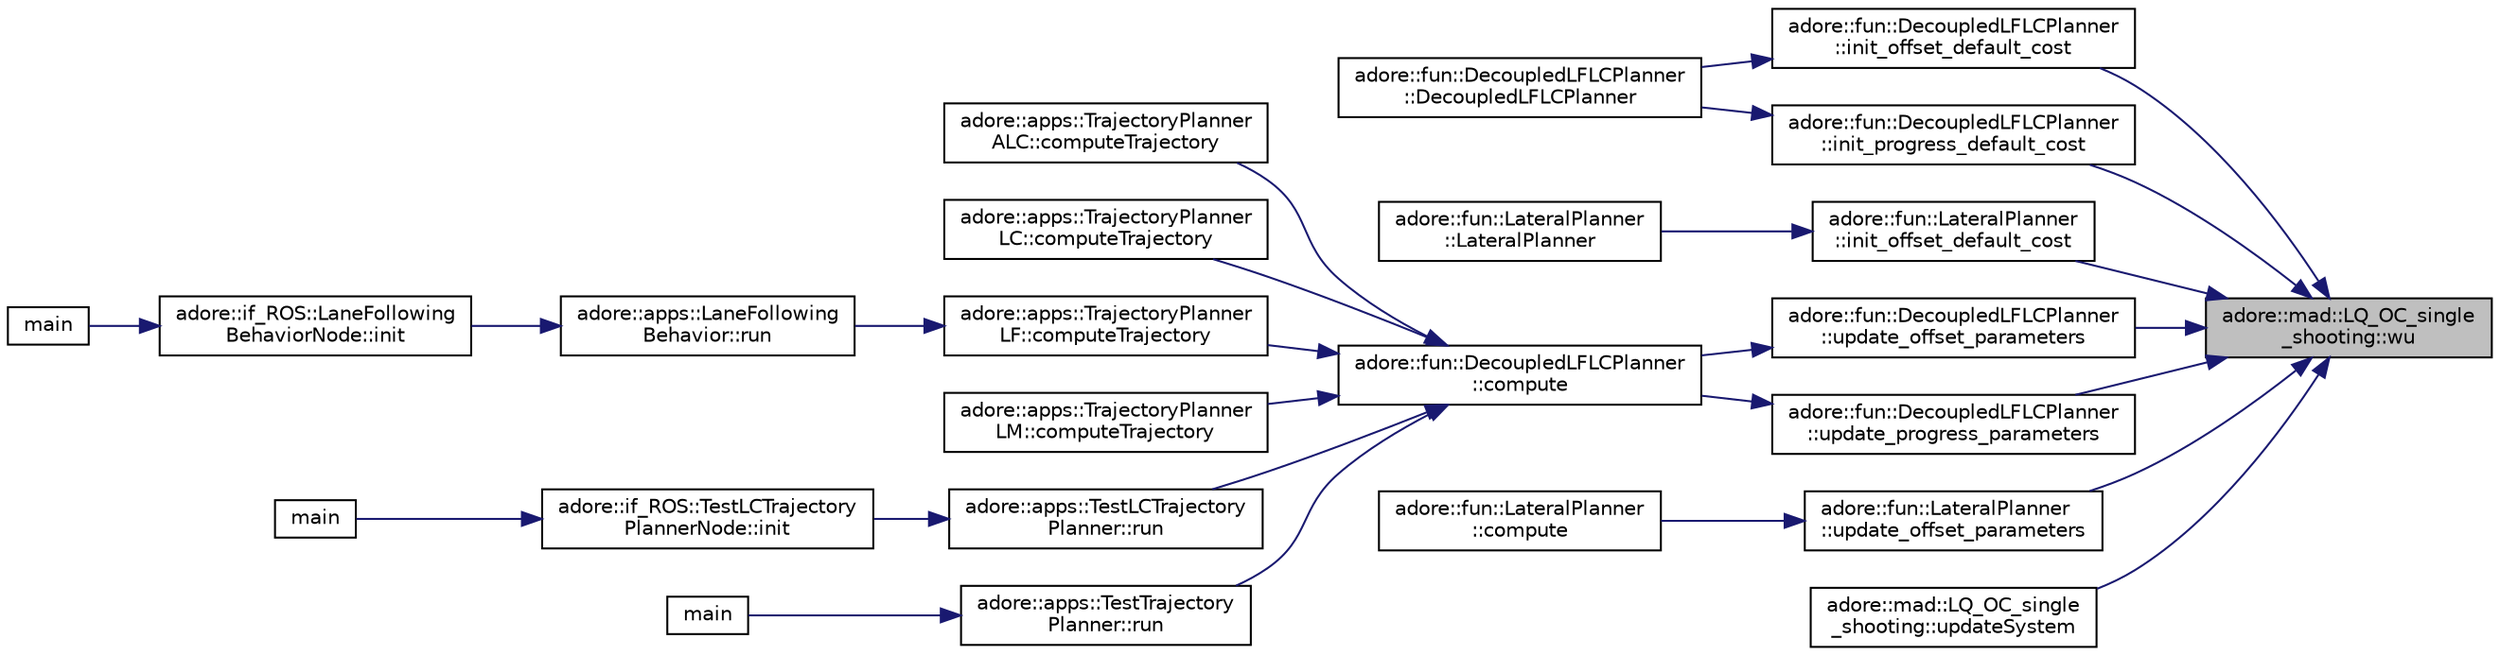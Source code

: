 digraph "adore::mad::LQ_OC_single_shooting::wu"
{
 // LATEX_PDF_SIZE
  edge [fontname="Helvetica",fontsize="10",labelfontname="Helvetica",labelfontsize="10"];
  node [fontname="Helvetica",fontsize="10",shape=record];
  rankdir="RL";
  Node1 [label="adore::mad::LQ_OC_single\l_shooting::wu",height=0.2,width=0.4,color="black", fillcolor="grey75", style="filled", fontcolor="black",tooltip=" "];
  Node1 -> Node2 [dir="back",color="midnightblue",fontsize="10",style="solid",fontname="Helvetica"];
  Node2 [label="adore::fun::DecoupledLFLCPlanner\l::init_offset_default_cost",height=0.2,width=0.4,color="black", fillcolor="white", style="filled",URL="$classadore_1_1fun_1_1DecoupledLFLCPlanner.html#a2beeab50a2e9d161d2c33e9e6bb80b93",tooltip=" "];
  Node2 -> Node3 [dir="back",color="midnightblue",fontsize="10",style="solid",fontname="Helvetica"];
  Node3 [label="adore::fun::DecoupledLFLCPlanner\l::DecoupledLFLCPlanner",height=0.2,width=0.4,color="black", fillcolor="white", style="filled",URL="$classadore_1_1fun_1_1DecoupledLFLCPlanner.html#a48daa2422de3dce279401ad9432cf539",tooltip=" "];
  Node1 -> Node4 [dir="back",color="midnightblue",fontsize="10",style="solid",fontname="Helvetica"];
  Node4 [label="adore::fun::LateralPlanner\l::init_offset_default_cost",height=0.2,width=0.4,color="black", fillcolor="white", style="filled",URL="$classadore_1_1fun_1_1LateralPlanner.html#a42e90b6655932b03065bf8e73849764c",tooltip=" "];
  Node4 -> Node5 [dir="back",color="midnightblue",fontsize="10",style="solid",fontname="Helvetica"];
  Node5 [label="adore::fun::LateralPlanner\l::LateralPlanner",height=0.2,width=0.4,color="black", fillcolor="white", style="filled",URL="$classadore_1_1fun_1_1LateralPlanner.html#a13c5f27fb292e744d4f8bb8754b9935d",tooltip=" "];
  Node1 -> Node6 [dir="back",color="midnightblue",fontsize="10",style="solid",fontname="Helvetica"];
  Node6 [label="adore::fun::DecoupledLFLCPlanner\l::init_progress_default_cost",height=0.2,width=0.4,color="black", fillcolor="white", style="filled",URL="$classadore_1_1fun_1_1DecoupledLFLCPlanner.html#a371bd286a2542252721e7eb1e81eb954",tooltip=" "];
  Node6 -> Node3 [dir="back",color="midnightblue",fontsize="10",style="solid",fontname="Helvetica"];
  Node1 -> Node7 [dir="back",color="midnightblue",fontsize="10",style="solid",fontname="Helvetica"];
  Node7 [label="adore::fun::DecoupledLFLCPlanner\l::update_offset_parameters",height=0.2,width=0.4,color="black", fillcolor="white", style="filled",URL="$classadore_1_1fun_1_1DecoupledLFLCPlanner.html#a345d8607b4c31d00509fa5a0b7eca580",tooltip=" "];
  Node7 -> Node8 [dir="back",color="midnightblue",fontsize="10",style="solid",fontname="Helvetica"];
  Node8 [label="adore::fun::DecoupledLFLCPlanner\l::compute",height=0.2,width=0.4,color="black", fillcolor="white", style="filled",URL="$classadore_1_1fun_1_1DecoupledLFLCPlanner.html#affba6eeb1071f33bc2abe2b7819f88ab",tooltip=" "];
  Node8 -> Node9 [dir="back",color="midnightblue",fontsize="10",style="solid",fontname="Helvetica"];
  Node9 [label="adore::apps::TrajectoryPlanner\lALC::computeTrajectory",height=0.2,width=0.4,color="black", fillcolor="white", style="filled",URL="$classadore_1_1apps_1_1TrajectoryPlannerALC.html#ac8684dc66c076b07b57f3bb67328314e",tooltip="update data, views and recompute maneuver"];
  Node8 -> Node10 [dir="back",color="midnightblue",fontsize="10",style="solid",fontname="Helvetica"];
  Node10 [label="adore::apps::TrajectoryPlanner\lLC::computeTrajectory",height=0.2,width=0.4,color="black", fillcolor="white", style="filled",URL="$classadore_1_1apps_1_1TrajectoryPlannerLC.html#accad9246ad8f7ab9c45b648c3a70f18a",tooltip="update data, views and recompute maneuver"];
  Node8 -> Node11 [dir="back",color="midnightblue",fontsize="10",style="solid",fontname="Helvetica"];
  Node11 [label="adore::apps::TrajectoryPlanner\lLF::computeTrajectory",height=0.2,width=0.4,color="black", fillcolor="white", style="filled",URL="$classadore_1_1apps_1_1TrajectoryPlannerLF.html#a0f66455260fa8707f58fd45668328d6f",tooltip="update data, views and recompute maneuver"];
  Node11 -> Node12 [dir="back",color="midnightblue",fontsize="10",style="solid",fontname="Helvetica"];
  Node12 [label="adore::apps::LaneFollowing\lBehavior::run",height=0.2,width=0.4,color="black", fillcolor="white", style="filled",URL="$classadore_1_1apps_1_1LaneFollowingBehavior.html#a122fa3811850a5235e3c10f80c8f3e94",tooltip="select initial state and recompute maneuver"];
  Node12 -> Node13 [dir="back",color="midnightblue",fontsize="10",style="solid",fontname="Helvetica"];
  Node13 [label="adore::if_ROS::LaneFollowing\lBehaviorNode::init",height=0.2,width=0.4,color="black", fillcolor="white", style="filled",URL="$classadore_1_1if__ROS_1_1LaneFollowingBehaviorNode.html#a0cb478c2dde1ec76031977170055577a",tooltip=" "];
  Node13 -> Node14 [dir="back",color="midnightblue",fontsize="10",style="solid",fontname="Helvetica"];
  Node14 [label="main",height=0.2,width=0.4,color="black", fillcolor="white", style="filled",URL="$adore__lfbehavior__node_8cpp.html#a3c04138a5bfe5d72780bb7e82a18e627",tooltip=" "];
  Node8 -> Node15 [dir="back",color="midnightblue",fontsize="10",style="solid",fontname="Helvetica"];
  Node15 [label="adore::apps::TrajectoryPlanner\lLM::computeTrajectory",height=0.2,width=0.4,color="black", fillcolor="white", style="filled",URL="$classadore_1_1apps_1_1TrajectoryPlannerLM.html#ab9d92ef8076c4374d81144bda2a81b90",tooltip="update data, views and recompute maneuver"];
  Node8 -> Node16 [dir="back",color="midnightblue",fontsize="10",style="solid",fontname="Helvetica"];
  Node16 [label="adore::apps::TestLCTrajectory\lPlanner::run",height=0.2,width=0.4,color="black", fillcolor="white", style="filled",URL="$classadore_1_1apps_1_1TestLCTrajectoryPlanner.html#ac2912d7058c947a47405a0ce64e5609f",tooltip=" "];
  Node16 -> Node17 [dir="back",color="midnightblue",fontsize="10",style="solid",fontname="Helvetica"];
  Node17 [label="adore::if_ROS::TestLCTrajectory\lPlannerNode::init",height=0.2,width=0.4,color="black", fillcolor="white", style="filled",URL="$classadore_1_1if__ROS_1_1TestLCTrajectoryPlannerNode.html#aadf9b829e6afee6af3219321b72d4d3c",tooltip=" "];
  Node17 -> Node18 [dir="back",color="midnightblue",fontsize="10",style="solid",fontname="Helvetica"];
  Node18 [label="main",height=0.2,width=0.4,color="black", fillcolor="white", style="filled",URL="$test__lc__trajectory__planner__node_8cpp.html#a3c04138a5bfe5d72780bb7e82a18e627",tooltip=" "];
  Node8 -> Node19 [dir="back",color="midnightblue",fontsize="10",style="solid",fontname="Helvetica"];
  Node19 [label="adore::apps::TestTrajectory\lPlanner::run",height=0.2,width=0.4,color="black", fillcolor="white", style="filled",URL="$classadore_1_1apps_1_1TestTrajectoryPlanner.html#a49e0ba2cac6b0f9253e607ffdf7c7798",tooltip="update function of the trajectory planner"];
  Node19 -> Node20 [dir="back",color="midnightblue",fontsize="10",style="solid",fontname="Helvetica"];
  Node20 [label="main",height=0.2,width=0.4,color="black", fillcolor="white", style="filled",URL="$test__trajectory__planner__node_8cpp.html#a3c04138a5bfe5d72780bb7e82a18e627",tooltip=" "];
  Node1 -> Node21 [dir="back",color="midnightblue",fontsize="10",style="solid",fontname="Helvetica"];
  Node21 [label="adore::fun::LateralPlanner\l::update_offset_parameters",height=0.2,width=0.4,color="black", fillcolor="white", style="filled",URL="$classadore_1_1fun_1_1LateralPlanner.html#ad2d45159b7e61d92b9fdb0bffba79b78",tooltip=" "];
  Node21 -> Node22 [dir="back",color="midnightblue",fontsize="10",style="solid",fontname="Helvetica"];
  Node22 [label="adore::fun::LateralPlanner\l::compute",height=0.2,width=0.4,color="black", fillcolor="white", style="filled",URL="$classadore_1_1fun_1_1LateralPlanner.html#a8c06536242638a4fa4e027bb5813ce49",tooltip=" "];
  Node1 -> Node23 [dir="back",color="midnightblue",fontsize="10",style="solid",fontname="Helvetica"];
  Node23 [label="adore::fun::DecoupledLFLCPlanner\l::update_progress_parameters",height=0.2,width=0.4,color="black", fillcolor="white", style="filled",URL="$classadore_1_1fun_1_1DecoupledLFLCPlanner.html#a87fc266a7cec80b8ef0a2576b837a036",tooltip=" "];
  Node23 -> Node8 [dir="back",color="midnightblue",fontsize="10",style="solid",fontname="Helvetica"];
  Node1 -> Node24 [dir="back",color="midnightblue",fontsize="10",style="solid",fontname="Helvetica"];
  Node24 [label="adore::mad::LQ_OC_single\l_shooting::updateSystem",height=0.2,width=0.4,color="black", fillcolor="white", style="filled",URL="$classadore_1_1mad_1_1LQ__OC__single__shooting.html#a58bf5da55a27ae85bb356004a428f977",tooltip=" "];
}
